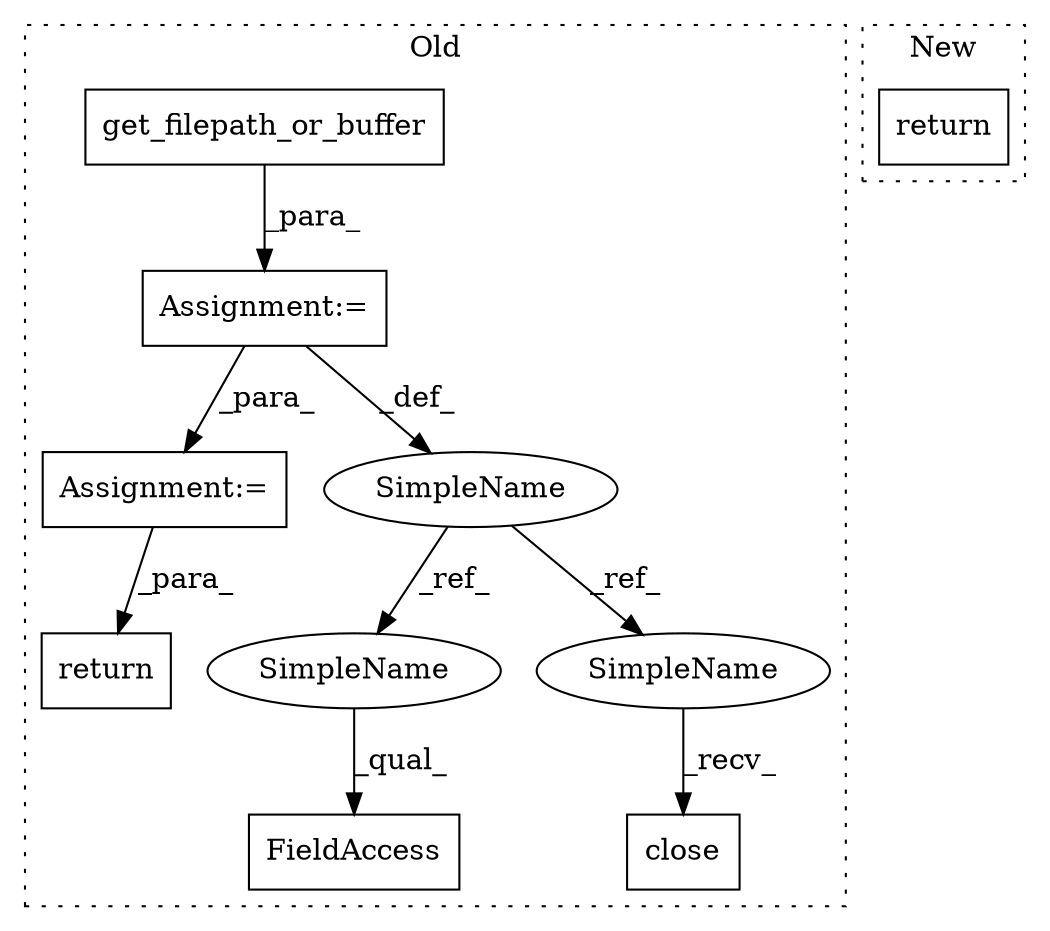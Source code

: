 digraph G {
subgraph cluster0 {
1 [label="close" a="32" s="1787" l="7" shape="box"];
3 [label="Assignment:=" a="7" s="1647" l="1" shape="box"];
4 [label="Assignment:=" a="7" s="1700" l="1" shape="box"];
5 [label="return" a="41" s="1800" l="7" shape="box"];
6 [label="FieldAccess" a="22" s="1722" l="25" shape="box"];
7 [label="SimpleName" a="42" s="1641" l="6" shape="ellipse"];
8 [label="get_filepath_or_buffer" a="32" s="1648,1691" l="23,1" shape="box"];
9 [label="SimpleName" a="42" s="1722" l="6" shape="ellipse"];
10 [label="SimpleName" a="42" s="1780" l="6" shape="ellipse"];
label = "Old";
style="dotted";
}
subgraph cluster1 {
2 [label="return" a="41" s="1696" l="7" shape="box"];
label = "New";
style="dotted";
}
3 -> 7 [label="_def_"];
3 -> 4 [label="_para_"];
4 -> 5 [label="_para_"];
7 -> 9 [label="_ref_"];
7 -> 10 [label="_ref_"];
8 -> 3 [label="_para_"];
9 -> 6 [label="_qual_"];
10 -> 1 [label="_recv_"];
}